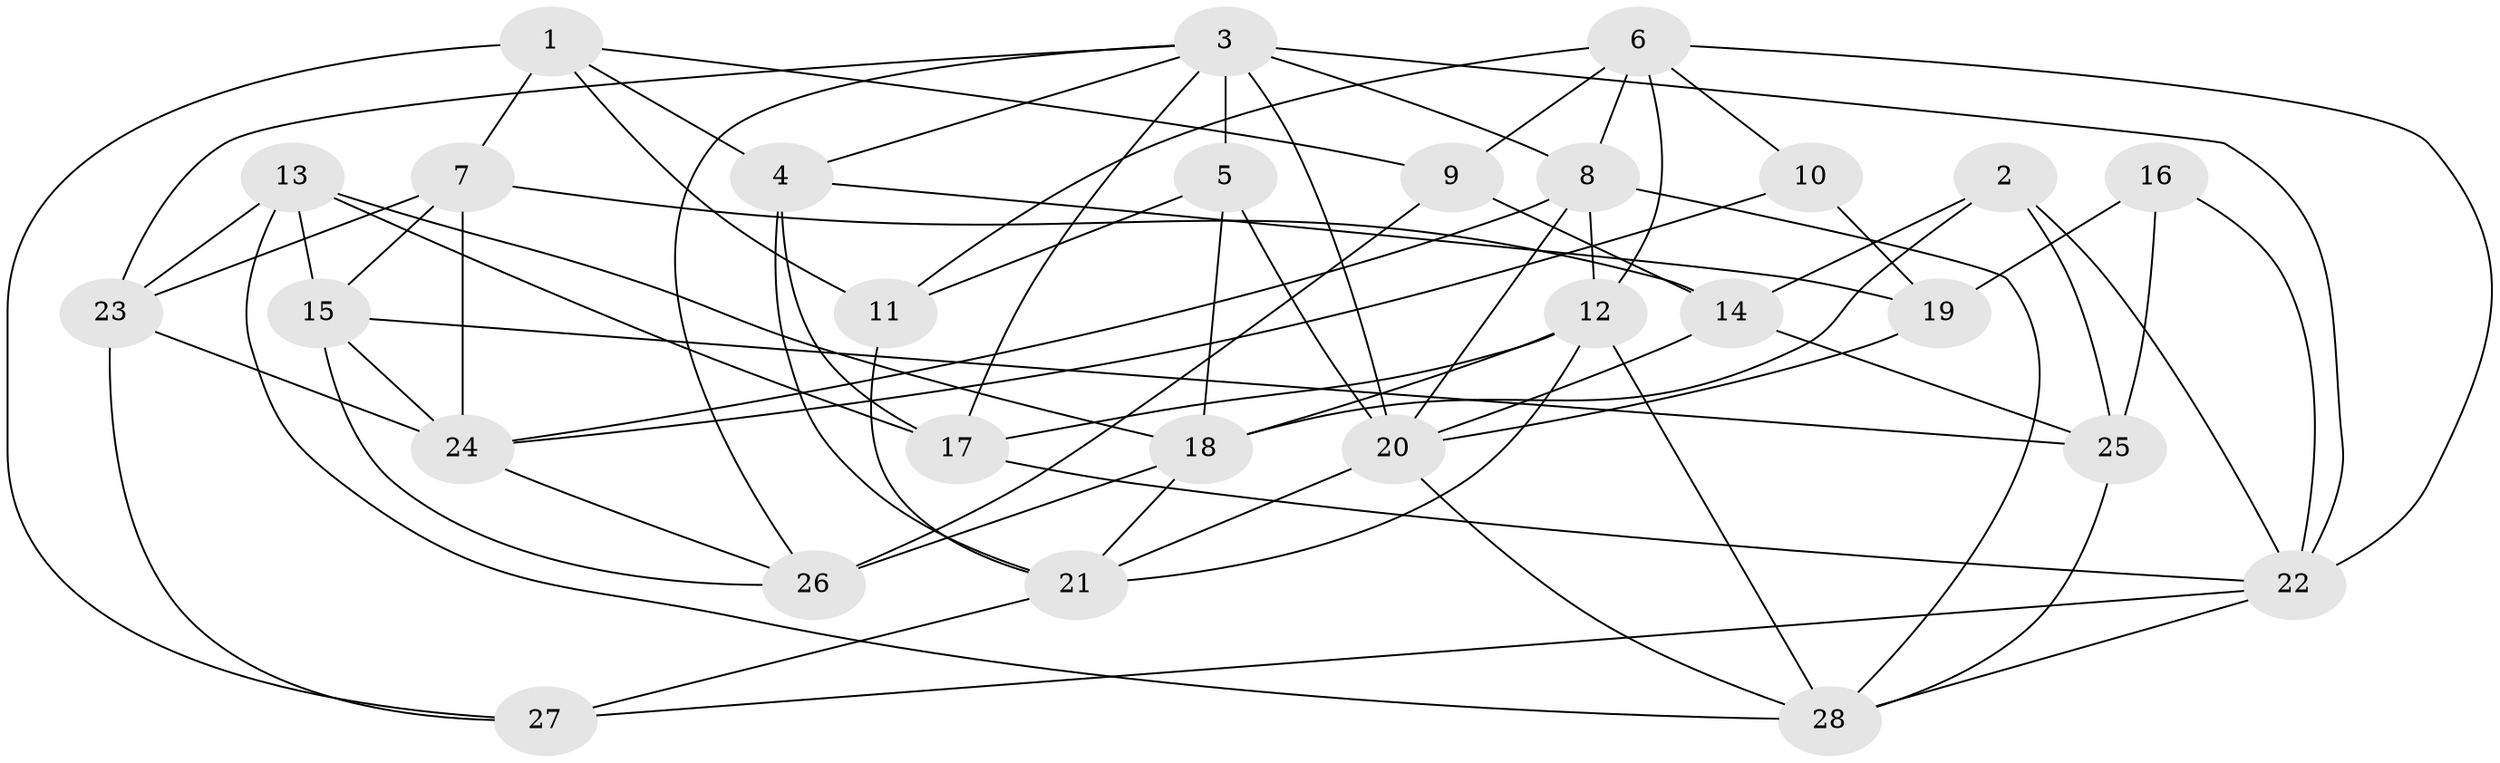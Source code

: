 // original degree distribution, {4: 1.0}
// Generated by graph-tools (version 1.1) at 2025/02/03/09/25 03:02:55]
// undirected, 28 vertices, 72 edges
graph export_dot {
graph [start="1"]
  node [color=gray90,style=filled];
  1;
  2;
  3;
  4;
  5;
  6;
  7;
  8;
  9;
  10;
  11;
  12;
  13;
  14;
  15;
  16;
  17;
  18;
  19;
  20;
  21;
  22;
  23;
  24;
  25;
  26;
  27;
  28;
  1 -- 4 [weight=1.0];
  1 -- 7 [weight=2.0];
  1 -- 9 [weight=1.0];
  1 -- 11 [weight=1.0];
  1 -- 27 [weight=1.0];
  2 -- 14 [weight=1.0];
  2 -- 18 [weight=1.0];
  2 -- 22 [weight=1.0];
  2 -- 25 [weight=1.0];
  3 -- 4 [weight=1.0];
  3 -- 5 [weight=2.0];
  3 -- 8 [weight=1.0];
  3 -- 17 [weight=1.0];
  3 -- 20 [weight=1.0];
  3 -- 22 [weight=2.0];
  3 -- 23 [weight=1.0];
  3 -- 26 [weight=1.0];
  4 -- 17 [weight=2.0];
  4 -- 19 [weight=1.0];
  4 -- 21 [weight=1.0];
  5 -- 11 [weight=1.0];
  5 -- 18 [weight=1.0];
  5 -- 20 [weight=2.0];
  6 -- 8 [weight=1.0];
  6 -- 9 [weight=1.0];
  6 -- 10 [weight=1.0];
  6 -- 11 [weight=1.0];
  6 -- 12 [weight=1.0];
  6 -- 22 [weight=1.0];
  7 -- 14 [weight=1.0];
  7 -- 15 [weight=1.0];
  7 -- 23 [weight=1.0];
  7 -- 24 [weight=1.0];
  8 -- 12 [weight=1.0];
  8 -- 20 [weight=1.0];
  8 -- 24 [weight=1.0];
  8 -- 28 [weight=1.0];
  9 -- 14 [weight=2.0];
  9 -- 26 [weight=2.0];
  10 -- 19 [weight=2.0];
  10 -- 24 [weight=1.0];
  11 -- 21 [weight=1.0];
  12 -- 17 [weight=1.0];
  12 -- 18 [weight=1.0];
  12 -- 21 [weight=1.0];
  12 -- 28 [weight=1.0];
  13 -- 15 [weight=1.0];
  13 -- 17 [weight=1.0];
  13 -- 18 [weight=1.0];
  13 -- 23 [weight=2.0];
  13 -- 28 [weight=1.0];
  14 -- 20 [weight=1.0];
  14 -- 25 [weight=1.0];
  15 -- 24 [weight=1.0];
  15 -- 25 [weight=2.0];
  15 -- 26 [weight=1.0];
  16 -- 19 [weight=2.0];
  16 -- 22 [weight=1.0];
  16 -- 25 [weight=1.0];
  17 -- 22 [weight=1.0];
  18 -- 21 [weight=1.0];
  18 -- 26 [weight=1.0];
  19 -- 20 [weight=1.0];
  20 -- 21 [weight=1.0];
  20 -- 28 [weight=1.0];
  21 -- 27 [weight=1.0];
  22 -- 27 [weight=1.0];
  22 -- 28 [weight=1.0];
  23 -- 24 [weight=1.0];
  23 -- 27 [weight=1.0];
  24 -- 26 [weight=1.0];
  25 -- 28 [weight=1.0];
}
